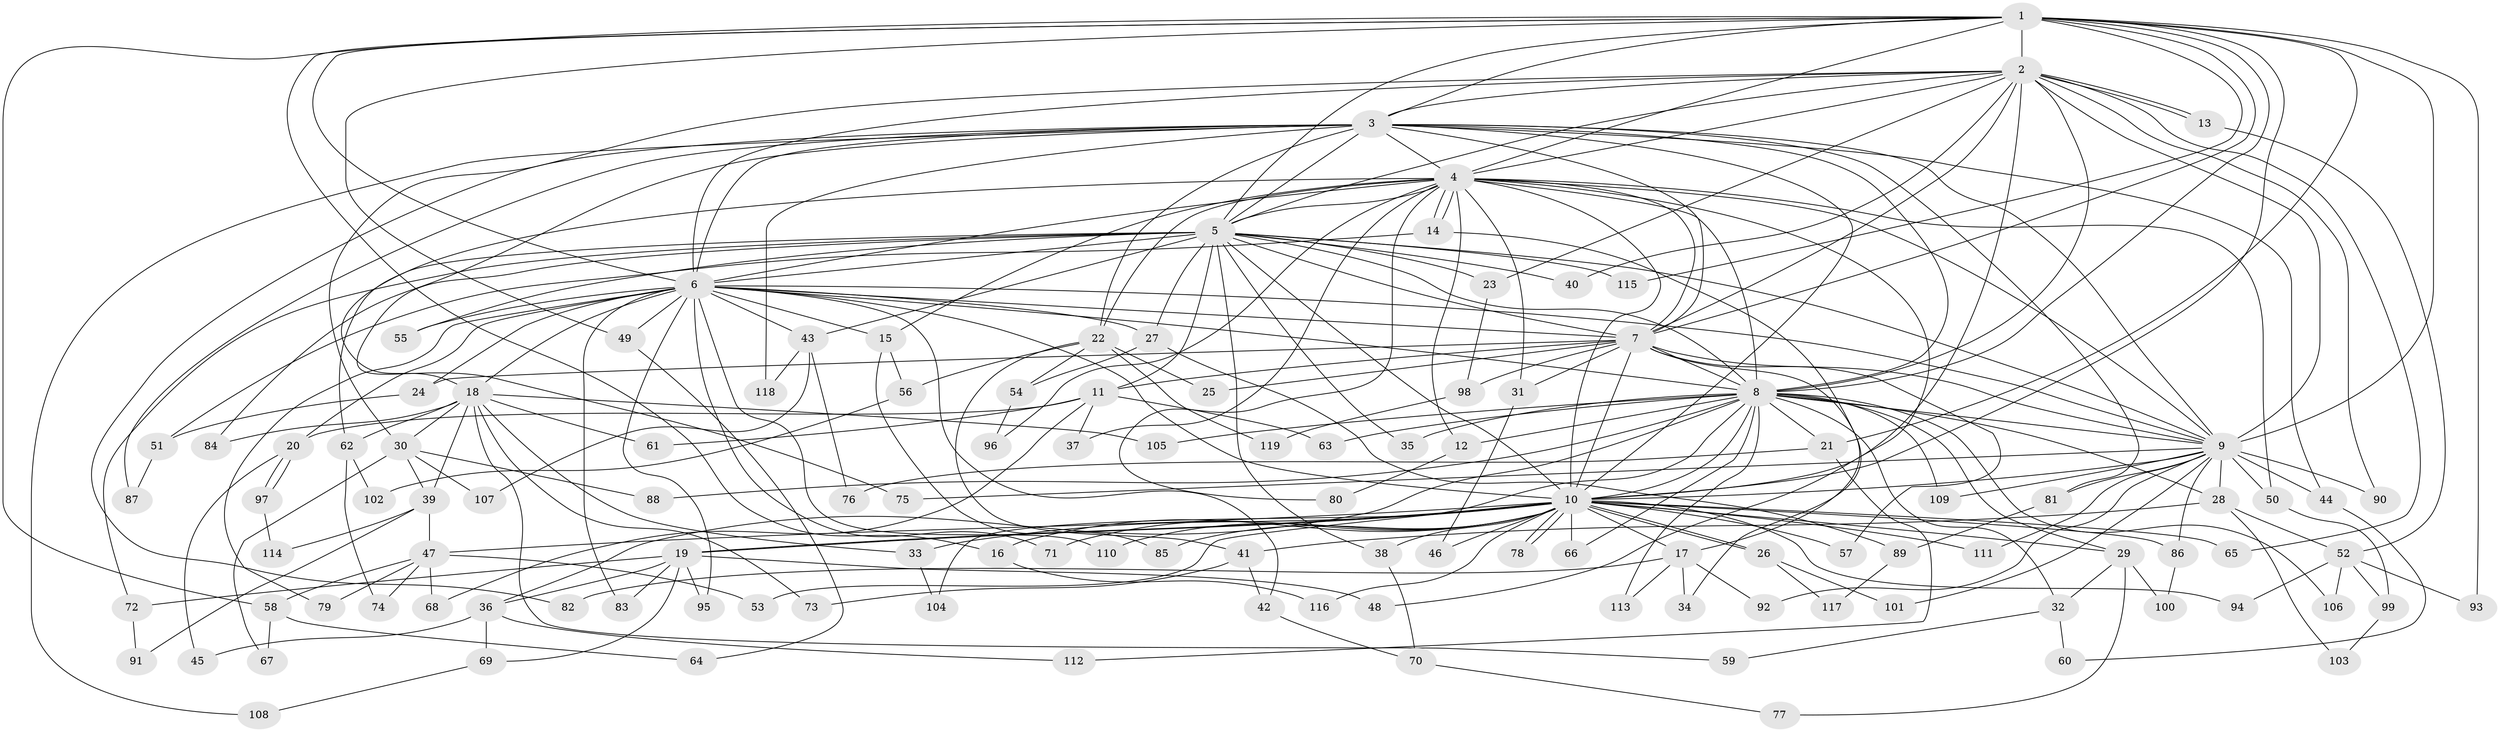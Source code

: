 // Generated by graph-tools (version 1.1) at 2025/25/03/09/25 03:25:40]
// undirected, 119 vertices, 263 edges
graph export_dot {
graph [start="1"]
  node [color=gray90,style=filled];
  1;
  2;
  3;
  4;
  5;
  6;
  7;
  8;
  9;
  10;
  11;
  12;
  13;
  14;
  15;
  16;
  17;
  18;
  19;
  20;
  21;
  22;
  23;
  24;
  25;
  26;
  27;
  28;
  29;
  30;
  31;
  32;
  33;
  34;
  35;
  36;
  37;
  38;
  39;
  40;
  41;
  42;
  43;
  44;
  45;
  46;
  47;
  48;
  49;
  50;
  51;
  52;
  53;
  54;
  55;
  56;
  57;
  58;
  59;
  60;
  61;
  62;
  63;
  64;
  65;
  66;
  67;
  68;
  69;
  70;
  71;
  72;
  73;
  74;
  75;
  76;
  77;
  78;
  79;
  80;
  81;
  82;
  83;
  84;
  85;
  86;
  87;
  88;
  89;
  90;
  91;
  92;
  93;
  94;
  95;
  96;
  97;
  98;
  99;
  100;
  101;
  102;
  103;
  104;
  105;
  106;
  107;
  108;
  109;
  110;
  111;
  112;
  113;
  114;
  115;
  116;
  117;
  118;
  119;
  1 -- 2;
  1 -- 3;
  1 -- 4;
  1 -- 5;
  1 -- 6;
  1 -- 7;
  1 -- 8;
  1 -- 9;
  1 -- 10;
  1 -- 16;
  1 -- 21;
  1 -- 49;
  1 -- 58;
  1 -- 93;
  1 -- 115;
  2 -- 3;
  2 -- 4;
  2 -- 5;
  2 -- 6;
  2 -- 7;
  2 -- 8;
  2 -- 9;
  2 -- 10;
  2 -- 13;
  2 -- 13;
  2 -- 23;
  2 -- 30;
  2 -- 40;
  2 -- 65;
  2 -- 90;
  3 -- 4;
  3 -- 5;
  3 -- 6;
  3 -- 7;
  3 -- 8;
  3 -- 9;
  3 -- 10;
  3 -- 22;
  3 -- 44;
  3 -- 81;
  3 -- 82;
  3 -- 84;
  3 -- 87;
  3 -- 108;
  3 -- 118;
  4 -- 5;
  4 -- 6;
  4 -- 7;
  4 -- 8;
  4 -- 9;
  4 -- 10;
  4 -- 12;
  4 -- 14;
  4 -- 14;
  4 -- 15;
  4 -- 18;
  4 -- 22;
  4 -- 31;
  4 -- 37;
  4 -- 48;
  4 -- 50;
  4 -- 80;
  4 -- 96;
  5 -- 6;
  5 -- 7;
  5 -- 8;
  5 -- 9;
  5 -- 10;
  5 -- 11;
  5 -- 23;
  5 -- 27;
  5 -- 35;
  5 -- 38;
  5 -- 40;
  5 -- 43;
  5 -- 55;
  5 -- 62;
  5 -- 72;
  5 -- 75;
  5 -- 115;
  6 -- 7;
  6 -- 8;
  6 -- 9;
  6 -- 10;
  6 -- 15;
  6 -- 18;
  6 -- 20;
  6 -- 24;
  6 -- 27;
  6 -- 42;
  6 -- 43;
  6 -- 49;
  6 -- 55;
  6 -- 71;
  6 -- 79;
  6 -- 83;
  6 -- 95;
  6 -- 110;
  7 -- 8;
  7 -- 9;
  7 -- 10;
  7 -- 11;
  7 -- 24;
  7 -- 25;
  7 -- 31;
  7 -- 34;
  7 -- 57;
  7 -- 98;
  8 -- 9;
  8 -- 10;
  8 -- 12;
  8 -- 21;
  8 -- 28;
  8 -- 29;
  8 -- 32;
  8 -- 35;
  8 -- 36;
  8 -- 63;
  8 -- 66;
  8 -- 88;
  8 -- 104;
  8 -- 105;
  8 -- 106;
  8 -- 109;
  8 -- 113;
  9 -- 10;
  9 -- 28;
  9 -- 44;
  9 -- 50;
  9 -- 75;
  9 -- 81;
  9 -- 86;
  9 -- 90;
  9 -- 92;
  9 -- 101;
  9 -- 109;
  9 -- 111;
  10 -- 16;
  10 -- 17;
  10 -- 19;
  10 -- 19;
  10 -- 26;
  10 -- 26;
  10 -- 29;
  10 -- 33;
  10 -- 38;
  10 -- 46;
  10 -- 47;
  10 -- 53;
  10 -- 57;
  10 -- 65;
  10 -- 66;
  10 -- 71;
  10 -- 78;
  10 -- 78;
  10 -- 85;
  10 -- 86;
  10 -- 94;
  10 -- 110;
  10 -- 111;
  10 -- 116;
  11 -- 20;
  11 -- 37;
  11 -- 61;
  11 -- 63;
  11 -- 68;
  12 -- 80;
  13 -- 52;
  14 -- 17;
  14 -- 51;
  15 -- 56;
  15 -- 85;
  16 -- 116;
  17 -- 34;
  17 -- 82;
  17 -- 92;
  17 -- 113;
  18 -- 30;
  18 -- 33;
  18 -- 39;
  18 -- 59;
  18 -- 61;
  18 -- 62;
  18 -- 73;
  18 -- 84;
  18 -- 105;
  19 -- 36;
  19 -- 48;
  19 -- 69;
  19 -- 72;
  19 -- 83;
  19 -- 95;
  20 -- 45;
  20 -- 97;
  20 -- 97;
  21 -- 76;
  21 -- 112;
  22 -- 25;
  22 -- 41;
  22 -- 54;
  22 -- 56;
  22 -- 119;
  23 -- 98;
  24 -- 51;
  26 -- 101;
  26 -- 117;
  27 -- 54;
  27 -- 89;
  28 -- 41;
  28 -- 52;
  28 -- 103;
  29 -- 32;
  29 -- 77;
  29 -- 100;
  30 -- 39;
  30 -- 67;
  30 -- 88;
  30 -- 107;
  31 -- 46;
  32 -- 59;
  32 -- 60;
  33 -- 104;
  36 -- 45;
  36 -- 69;
  36 -- 112;
  38 -- 70;
  39 -- 47;
  39 -- 91;
  39 -- 114;
  41 -- 42;
  41 -- 73;
  42 -- 70;
  43 -- 76;
  43 -- 107;
  43 -- 118;
  44 -- 60;
  47 -- 53;
  47 -- 58;
  47 -- 68;
  47 -- 74;
  47 -- 79;
  49 -- 64;
  50 -- 99;
  51 -- 87;
  52 -- 93;
  52 -- 94;
  52 -- 99;
  52 -- 106;
  54 -- 96;
  56 -- 102;
  58 -- 64;
  58 -- 67;
  62 -- 74;
  62 -- 102;
  69 -- 108;
  70 -- 77;
  72 -- 91;
  81 -- 89;
  86 -- 100;
  89 -- 117;
  97 -- 114;
  98 -- 119;
  99 -- 103;
}
